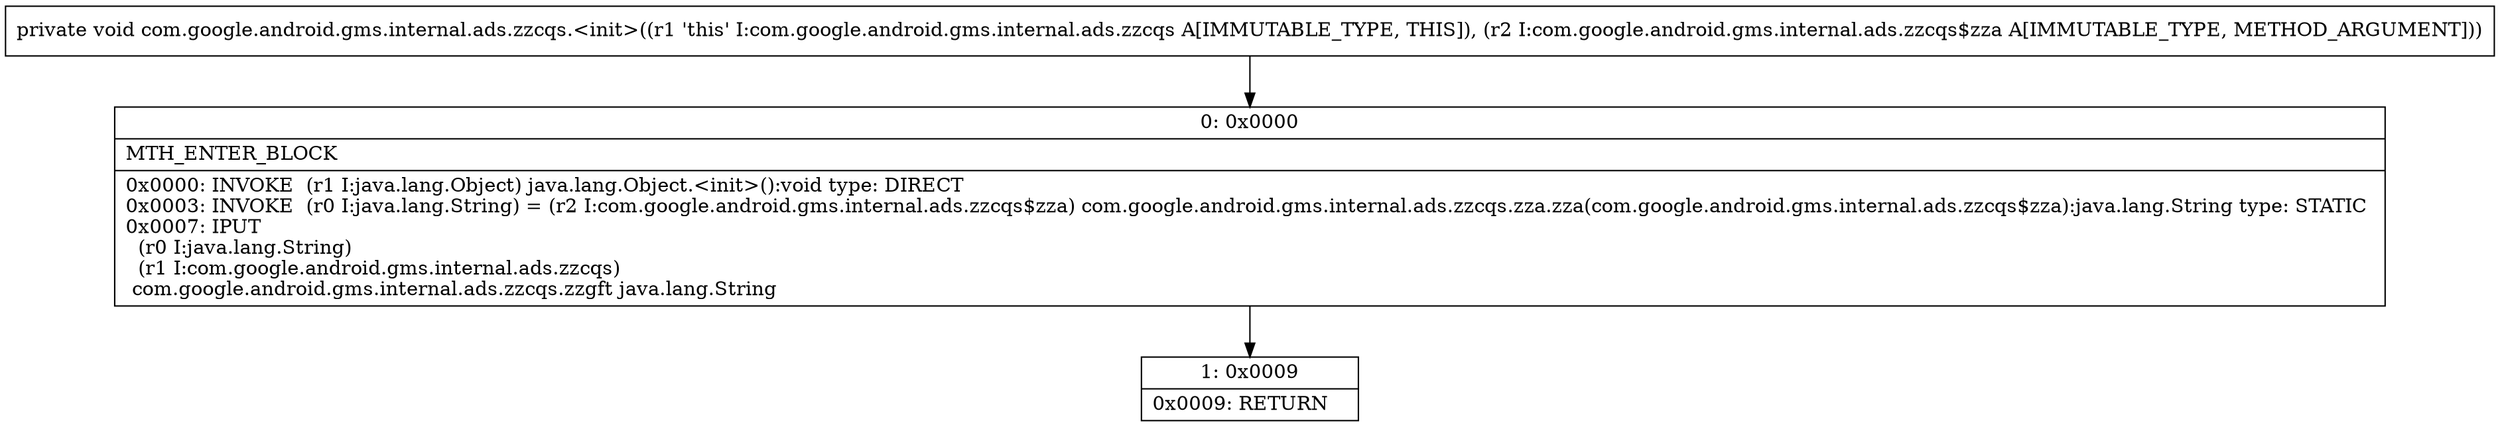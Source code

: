 digraph "CFG forcom.google.android.gms.internal.ads.zzcqs.\<init\>(Lcom\/google\/android\/gms\/internal\/ads\/zzcqs$zza;)V" {
Node_0 [shape=record,label="{0\:\ 0x0000|MTH_ENTER_BLOCK\l|0x0000: INVOKE  (r1 I:java.lang.Object) java.lang.Object.\<init\>():void type: DIRECT \l0x0003: INVOKE  (r0 I:java.lang.String) = (r2 I:com.google.android.gms.internal.ads.zzcqs$zza) com.google.android.gms.internal.ads.zzcqs.zza.zza(com.google.android.gms.internal.ads.zzcqs$zza):java.lang.String type: STATIC \l0x0007: IPUT  \l  (r0 I:java.lang.String)\l  (r1 I:com.google.android.gms.internal.ads.zzcqs)\l com.google.android.gms.internal.ads.zzcqs.zzgft java.lang.String \l}"];
Node_1 [shape=record,label="{1\:\ 0x0009|0x0009: RETURN   \l}"];
MethodNode[shape=record,label="{private void com.google.android.gms.internal.ads.zzcqs.\<init\>((r1 'this' I:com.google.android.gms.internal.ads.zzcqs A[IMMUTABLE_TYPE, THIS]), (r2 I:com.google.android.gms.internal.ads.zzcqs$zza A[IMMUTABLE_TYPE, METHOD_ARGUMENT])) }"];
MethodNode -> Node_0;
Node_0 -> Node_1;
}

